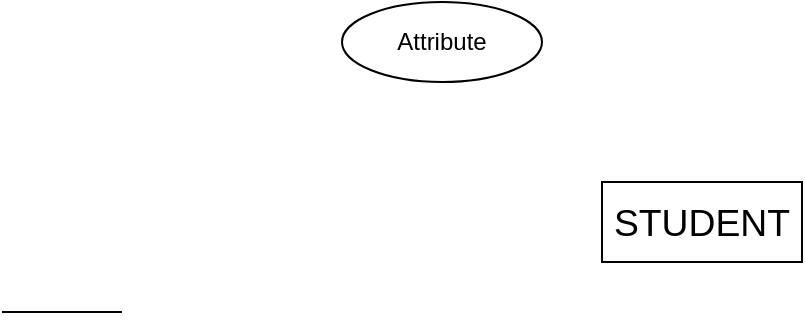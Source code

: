 <mxfile version="25.0.3">
  <diagram id="R2lEEEUBdFMjLlhIrx00" name="Page-1">
    <mxGraphModel dx="722" dy="388" grid="1" gridSize="10" guides="1" tooltips="1" connect="1" arrows="1" fold="1" page="1" pageScale="1" pageWidth="850" pageHeight="1100" math="0" shadow="0" extFonts="Permanent Marker^https://fonts.googleapis.com/css?family=Permanent+Marker">
      <root>
        <mxCell id="0" />
        <mxCell id="1" parent="0" />
        <mxCell id="9grzBJI-55Dz6-EYbWT6-1" value="&lt;p data-pm-slice=&quot;1 1 [&amp;quot;ordered_list&amp;quot;,{&amp;quot;spread&amp;quot;:true,&amp;quot;startingNumber&amp;quot;:1,&amp;quot;start&amp;quot;:98,&amp;quot;end&amp;quot;:960},&amp;quot;regular_list_item&amp;quot;,{&amp;quot;start&amp;quot;:98,&amp;quot;end&amp;quot;:223},&amp;quot;list&amp;quot;,{&amp;quot;spread&amp;quot;:false,&amp;quot;start&amp;quot;:117,&amp;quot;end&amp;quot;:223},&amp;quot;regular_list_item&amp;quot;,{&amp;quot;start&amp;quot;:117,&amp;quot;end&amp;quot;:223},&amp;quot;list&amp;quot;,{&amp;quot;spread&amp;quot;:false,&amp;quot;start&amp;quot;:136,&amp;quot;end&amp;quot;:219},&amp;quot;regular_list_item&amp;quot;,{&amp;quot;start&amp;quot;:193,&amp;quot;end&amp;quot;:201}]&quot;&gt;&lt;span style=&quot;font-size:14.0pt;line-height:115%;&lt;br/&gt;font-family:&amp;quot;Calibri&amp;quot;,sans-serif;mso-fareast-font-family:Calibri;mso-ansi-language:&lt;br/&gt;EN-US;mso-fareast-language:EN-US;mso-bidi-language:AR-SA&quot;&gt;STUDENT&lt;/span&gt;&lt;/p&gt;" style="whiteSpace=wrap;html=1;align=center;" vertex="1" parent="1">
          <mxGeometry x="380" y="260" width="100" height="40" as="geometry" />
        </mxCell>
        <mxCell id="9grzBJI-55Dz6-EYbWT6-6" value="" style="line;strokeWidth=1;rotatable=0;dashed=0;labelPosition=right;align=left;verticalAlign=middle;spacingTop=0;spacingLeft=6;points=[];portConstraint=eastwest;" vertex="1" parent="1">
          <mxGeometry x="80" y="320" width="60" height="10" as="geometry" />
        </mxCell>
        <mxCell id="9grzBJI-55Dz6-EYbWT6-7" value="Attribute" style="ellipse;whiteSpace=wrap;html=1;align=center;" vertex="1" parent="1">
          <mxGeometry x="250" y="170" width="100" height="40" as="geometry" />
        </mxCell>
      </root>
    </mxGraphModel>
  </diagram>
</mxfile>
